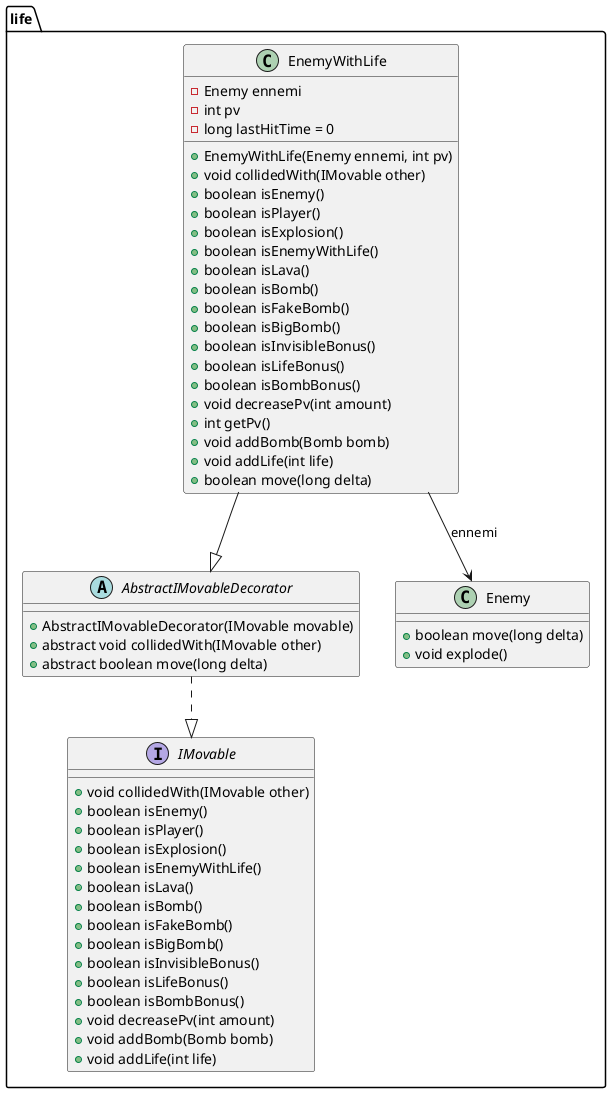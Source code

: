 @startuml
package life {

    class EnemyWithLife {
        - Enemy ennemi
        - int pv
        - long lastHitTime = 0

        + EnemyWithLife(Enemy ennemi, int pv)
        + void collidedWith(IMovable other)
        + boolean isEnemy()
        + boolean isPlayer()
        + boolean isExplosion()
        + boolean isEnemyWithLife()
        + boolean isLava()
        + boolean isBomb()
        + boolean isFakeBomb()
        + boolean isBigBomb()
        + boolean isInvisibleBonus()
        + boolean isLifeBonus()
        + boolean isBombBonus()
        + void decreasePv(int amount)
        + int getPv()
        + void addBomb(Bomb bomb)
        + void addLife(int life)
        + boolean move(long delta)
    }

    abstract class AbstractIMovableDecorator {
        + AbstractIMovableDecorator(IMovable movable)
        + abstract void collidedWith(IMovable other)
        + abstract boolean move(long delta)
    }

    interface IMovable {
        + void collidedWith(IMovable other)
        + boolean isEnemy()
        + boolean isPlayer()
        + boolean isExplosion()
        + boolean isEnemyWithLife()
        + boolean isLava()
        + boolean isBomb()
        + boolean isFakeBomb()
        + boolean isBigBomb()
        + boolean isInvisibleBonus()
        + boolean isLifeBonus()
        + boolean isBombBonus()
        + void decreasePv(int amount)
        + void addBomb(Bomb bomb)
        + void addLife(int life)
    }

    class Enemy {
        + boolean move(long delta)
        + void explode()
    }

    EnemyWithLife --|> AbstractIMovableDecorator
    AbstractIMovableDecorator ..|> IMovable
    EnemyWithLife --> Enemy : ennemi
}
@enduml
